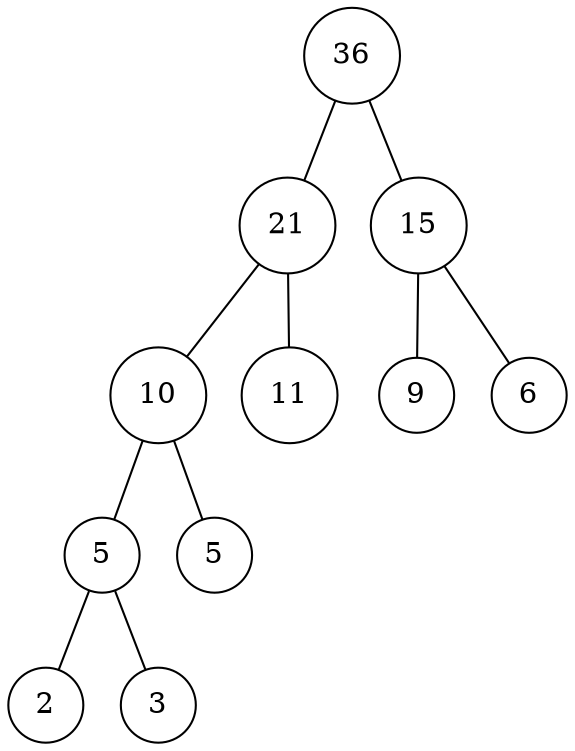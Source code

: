 digraph G {
    node [shape=circle]
    edge [arrowhead=none]
    _5[label="5"]
    36 -> 21
    36 -> 15
    21 -> 10
    21 -> 11
    10 -> 5
    10 -> _5
    _5-> 2
    _5 -> 3
    15 -> 9
    15 -> 6
}